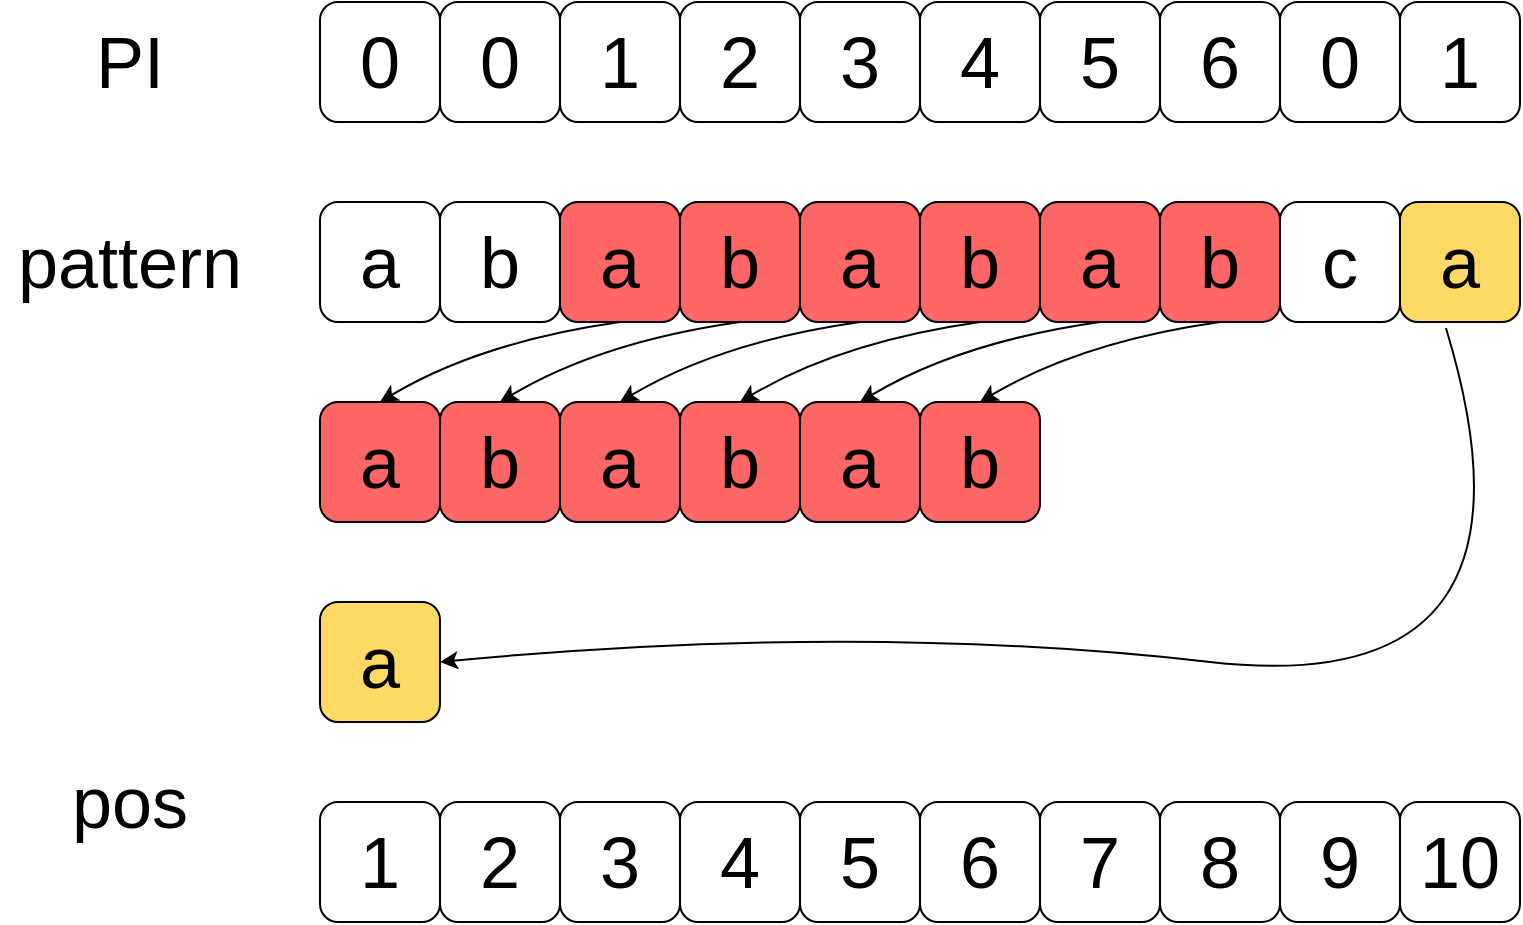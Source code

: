 <mxfile version="12.1.3" pages="1"><diagram id="4RNCyWuAjdy5Iw7a6A_I" name="Page-1"><mxGraphModel dx="2475" dy="576" grid="1" gridSize="10" guides="1" tooltips="1" connect="1" arrows="1" fold="1" page="1" pageScale="1" pageWidth="827" pageHeight="1169" math="0" shadow="0"><root><mxCell id="0"/><mxCell id="1" parent="0"/><mxCell id="FOo7q6wRIEAFXn_oM78n-1" value="&lt;font style=&quot;font-size: 36px&quot;&gt;a&lt;/font&gt;" style="rounded=1;whiteSpace=wrap;html=1;" vertex="1" parent="1"><mxGeometry x="100" y="140" width="60" height="60" as="geometry"/></mxCell><mxCell id="FOo7q6wRIEAFXn_oM78n-2" value="&lt;span style=&quot;font-size: 36px&quot;&gt;b&lt;/span&gt;" style="rounded=1;whiteSpace=wrap;html=1;" vertex="1" parent="1"><mxGeometry x="160" y="140" width="60" height="60" as="geometry"/></mxCell><mxCell id="FOo7q6wRIEAFXn_oM78n-3" value="&lt;span style=&quot;font-size: 36px&quot;&gt;a&lt;/span&gt;" style="rounded=1;whiteSpace=wrap;html=1;fillColor=#FF6666;" vertex="1" parent="1"><mxGeometry x="220" y="140" width="60" height="60" as="geometry"/></mxCell><mxCell id="FOo7q6wRIEAFXn_oM78n-4" value="&lt;span style=&quot;font-size: 36px&quot;&gt;b&lt;/span&gt;" style="rounded=1;whiteSpace=wrap;html=1;fillColor=#FF6666;" vertex="1" parent="1"><mxGeometry x="280" y="140" width="60" height="60" as="geometry"/></mxCell><mxCell id="FOo7q6wRIEAFXn_oM78n-5" value="&lt;span style=&quot;font-size: 36px&quot;&gt;a&lt;/span&gt;" style="rounded=1;whiteSpace=wrap;html=1;fillColor=#FF6666;" vertex="1" parent="1"><mxGeometry x="340" y="140" width="60" height="60" as="geometry"/></mxCell><mxCell id="FOo7q6wRIEAFXn_oM78n-6" value="&lt;span style=&quot;font-size: 36px&quot;&gt;b&lt;/span&gt;" style="rounded=1;whiteSpace=wrap;html=1;fillColor=#FF6666;" vertex="1" parent="1"><mxGeometry x="400" y="140" width="60" height="60" as="geometry"/></mxCell><mxCell id="FOo7q6wRIEAFXn_oM78n-7" value="&lt;span style=&quot;font-size: 36px&quot;&gt;a&lt;/span&gt;" style="rounded=1;whiteSpace=wrap;html=1;fillColor=#FF6666;" vertex="1" parent="1"><mxGeometry x="460" y="140" width="60" height="60" as="geometry"/></mxCell><mxCell id="FOo7q6wRIEAFXn_oM78n-8" value="&lt;span style=&quot;font-size: 36px&quot;&gt;b&lt;/span&gt;" style="rounded=1;whiteSpace=wrap;html=1;fillColor=#FF6666;" vertex="1" parent="1"><mxGeometry x="520" y="140" width="60" height="60" as="geometry"/></mxCell><mxCell id="FOo7q6wRIEAFXn_oM78n-9" value="&lt;span style=&quot;font-size: 36px&quot;&gt;c&lt;/span&gt;" style="rounded=1;whiteSpace=wrap;html=1;" vertex="1" parent="1"><mxGeometry x="580" y="140" width="60" height="60" as="geometry"/></mxCell><mxCell id="FOo7q6wRIEAFXn_oM78n-10" value="&lt;span style=&quot;font-size: 36px&quot;&gt;a&lt;/span&gt;" style="rounded=1;whiteSpace=wrap;html=1;fillColor=#FFD966;" vertex="1" parent="1"><mxGeometry x="640" y="140" width="60" height="60" as="geometry"/></mxCell><mxCell id="FOo7q6wRIEAFXn_oM78n-11" value="&lt;font style=&quot;font-size: 36px&quot;&gt;pattern&lt;/font&gt;" style="text;html=1;strokeColor=none;fillColor=none;align=center;verticalAlign=middle;whiteSpace=wrap;rounded=0;" vertex="1" parent="1"><mxGeometry x="-60" y="160" width="130" height="20" as="geometry"/></mxCell><mxCell id="FOo7q6wRIEAFXn_oM78n-12" value="&lt;span style=&quot;font-size: 36px&quot;&gt;0&lt;/span&gt;" style="rounded=1;whiteSpace=wrap;html=1;" vertex="1" parent="1"><mxGeometry x="100" y="40" width="60" height="60" as="geometry"/></mxCell><mxCell id="FOo7q6wRIEAFXn_oM78n-13" value="&lt;span style=&quot;font-size: 36px&quot;&gt;0&lt;/span&gt;" style="rounded=1;whiteSpace=wrap;html=1;" vertex="1" parent="1"><mxGeometry x="160" y="40" width="60" height="60" as="geometry"/></mxCell><mxCell id="FOo7q6wRIEAFXn_oM78n-14" value="&lt;span style=&quot;font-size: 36px&quot;&gt;1&lt;/span&gt;" style="rounded=1;whiteSpace=wrap;html=1;" vertex="1" parent="1"><mxGeometry x="220" y="40" width="60" height="60" as="geometry"/></mxCell><mxCell id="FOo7q6wRIEAFXn_oM78n-15" value="&lt;span style=&quot;font-size: 36px&quot;&gt;2&lt;/span&gt;" style="rounded=1;whiteSpace=wrap;html=1;" vertex="1" parent="1"><mxGeometry x="280" y="40" width="60" height="60" as="geometry"/></mxCell><mxCell id="FOo7q6wRIEAFXn_oM78n-16" value="&lt;span style=&quot;font-size: 36px&quot;&gt;3&lt;/span&gt;" style="rounded=1;whiteSpace=wrap;html=1;" vertex="1" parent="1"><mxGeometry x="340" y="40" width="60" height="60" as="geometry"/></mxCell><mxCell id="FOo7q6wRIEAFXn_oM78n-17" value="&lt;span style=&quot;font-size: 36px&quot;&gt;4&lt;/span&gt;" style="rounded=1;whiteSpace=wrap;html=1;" vertex="1" parent="1"><mxGeometry x="400" y="40" width="60" height="60" as="geometry"/></mxCell><mxCell id="FOo7q6wRIEAFXn_oM78n-18" value="&lt;span style=&quot;font-size: 36px&quot;&gt;5&lt;/span&gt;" style="rounded=1;whiteSpace=wrap;html=1;" vertex="1" parent="1"><mxGeometry x="460" y="40" width="60" height="60" as="geometry"/></mxCell><mxCell id="FOo7q6wRIEAFXn_oM78n-19" value="&lt;span style=&quot;font-size: 36px&quot;&gt;6&lt;/span&gt;" style="rounded=1;whiteSpace=wrap;html=1;" vertex="1" parent="1"><mxGeometry x="520" y="40" width="60" height="60" as="geometry"/></mxCell><mxCell id="FOo7q6wRIEAFXn_oM78n-20" value="&lt;span style=&quot;font-size: 36px&quot;&gt;0&lt;/span&gt;" style="rounded=1;whiteSpace=wrap;html=1;" vertex="1" parent="1"><mxGeometry x="580" y="40" width="60" height="60" as="geometry"/></mxCell><mxCell id="FOo7q6wRIEAFXn_oM78n-21" value="&lt;span style=&quot;font-size: 36px&quot;&gt;1&lt;/span&gt;" style="rounded=1;whiteSpace=wrap;html=1;" vertex="1" parent="1"><mxGeometry x="640" y="40" width="60" height="60" as="geometry"/></mxCell><mxCell id="FOo7q6wRIEAFXn_oM78n-22" value="&lt;span style=&quot;font-size: 36px&quot;&gt;PI&lt;/span&gt;" style="text;html=1;strokeColor=none;fillColor=none;align=center;verticalAlign=middle;whiteSpace=wrap;rounded=0;" vertex="1" parent="1"><mxGeometry x="-60" y="60" width="130" height="20" as="geometry"/></mxCell><mxCell id="FOo7q6wRIEAFXn_oM78n-29" value="&lt;span style=&quot;font-size: 36px&quot;&gt;a&lt;/span&gt;" style="rounded=1;whiteSpace=wrap;html=1;fillColor=#FF6666;" vertex="1" parent="1"><mxGeometry x="100" y="240" width="60" height="60" as="geometry"/></mxCell><mxCell id="FOo7q6wRIEAFXn_oM78n-30" value="&lt;span style=&quot;font-size: 36px&quot;&gt;b&lt;/span&gt;" style="rounded=1;whiteSpace=wrap;html=1;fillColor=#FF6666;" vertex="1" parent="1"><mxGeometry x="160" y="240" width="60" height="60" as="geometry"/></mxCell><mxCell id="FOo7q6wRIEAFXn_oM78n-31" value="&lt;span style=&quot;font-size: 36px&quot;&gt;a&lt;/span&gt;" style="rounded=1;whiteSpace=wrap;html=1;fillColor=#FF6666;" vertex="1" parent="1"><mxGeometry x="220" y="240" width="60" height="60" as="geometry"/></mxCell><mxCell id="FOo7q6wRIEAFXn_oM78n-32" value="&lt;span style=&quot;font-size: 36px&quot;&gt;b&lt;/span&gt;" style="rounded=1;whiteSpace=wrap;html=1;fillColor=#FF6666;" vertex="1" parent="1"><mxGeometry x="280" y="240" width="60" height="60" as="geometry"/></mxCell><mxCell id="FOo7q6wRIEAFXn_oM78n-33" value="&lt;span style=&quot;font-size: 36px&quot;&gt;a&lt;/span&gt;" style="rounded=1;whiteSpace=wrap;html=1;fillColor=#FF6666;" vertex="1" parent="1"><mxGeometry x="340" y="240" width="60" height="60" as="geometry"/></mxCell><mxCell id="FOo7q6wRIEAFXn_oM78n-34" value="&lt;span style=&quot;font-size: 36px&quot;&gt;b&lt;/span&gt;" style="rounded=1;whiteSpace=wrap;html=1;fillColor=#FF6666;" vertex="1" parent="1"><mxGeometry x="400" y="240" width="60" height="60" as="geometry"/></mxCell><mxCell id="FOo7q6wRIEAFXn_oM78n-35" value="&lt;span style=&quot;font-size: 36px&quot;&gt;a&lt;/span&gt;" style="rounded=1;whiteSpace=wrap;html=1;fillColor=#FFD966;" vertex="1" parent="1"><mxGeometry x="100" y="340" width="60" height="60" as="geometry"/></mxCell><mxCell id="FOo7q6wRIEAFXn_oM78n-46" value="" style="curved=1;endArrow=classic;html=1;exitX=0.5;exitY=1;exitDx=0;exitDy=0;entryX=0.5;entryY=0;entryDx=0;entryDy=0;" edge="1" parent="1" source="FOo7q6wRIEAFXn_oM78n-3" target="FOo7q6wRIEAFXn_oM78n-29"><mxGeometry width="50" height="50" relative="1" as="geometry"><mxPoint x="-60" y="450" as="sourcePoint"/><mxPoint x="-10" y="400" as="targetPoint"/><Array as="points"><mxPoint x="180" y="210"/></Array></mxGeometry></mxCell><mxCell id="FOo7q6wRIEAFXn_oM78n-47" value="" style="curved=1;endArrow=classic;html=1;exitX=0.5;exitY=1;exitDx=0;exitDy=0;entryX=0.5;entryY=0;entryDx=0;entryDy=0;" edge="1" parent="1"><mxGeometry width="50" height="50" relative="1" as="geometry"><mxPoint x="310" y="200" as="sourcePoint"/><mxPoint x="190" y="240" as="targetPoint"/><Array as="points"><mxPoint x="240" y="210"/></Array></mxGeometry></mxCell><mxCell id="FOo7q6wRIEAFXn_oM78n-48" value="" style="curved=1;endArrow=classic;html=1;exitX=0.5;exitY=1;exitDx=0;exitDy=0;entryX=0.5;entryY=0;entryDx=0;entryDy=0;" edge="1" parent="1"><mxGeometry width="50" height="50" relative="1" as="geometry"><mxPoint x="370" y="200" as="sourcePoint"/><mxPoint x="250" y="240" as="targetPoint"/><Array as="points"><mxPoint x="300" y="210"/></Array></mxGeometry></mxCell><mxCell id="FOo7q6wRIEAFXn_oM78n-49" value="" style="curved=1;endArrow=classic;html=1;exitX=0.5;exitY=1;exitDx=0;exitDy=0;entryX=0.5;entryY=0;entryDx=0;entryDy=0;" edge="1" parent="1"><mxGeometry width="50" height="50" relative="1" as="geometry"><mxPoint x="430" y="200" as="sourcePoint"/><mxPoint x="310" y="240" as="targetPoint"/><Array as="points"><mxPoint x="360" y="210"/></Array></mxGeometry></mxCell><mxCell id="FOo7q6wRIEAFXn_oM78n-50" value="" style="curved=1;endArrow=classic;html=1;exitX=0.5;exitY=1;exitDx=0;exitDy=0;entryX=0.5;entryY=0;entryDx=0;entryDy=0;" edge="1" parent="1"><mxGeometry width="50" height="50" relative="1" as="geometry"><mxPoint x="490" y="200" as="sourcePoint"/><mxPoint x="370" y="240" as="targetPoint"/><Array as="points"><mxPoint x="420" y="210"/></Array></mxGeometry></mxCell><mxCell id="FOo7q6wRIEAFXn_oM78n-51" value="" style="curved=1;endArrow=classic;html=1;exitX=0.5;exitY=1;exitDx=0;exitDy=0;entryX=0.5;entryY=0;entryDx=0;entryDy=0;" edge="1" parent="1"><mxGeometry width="50" height="50" relative="1" as="geometry"><mxPoint x="550" y="200" as="sourcePoint"/><mxPoint x="430" y="240" as="targetPoint"/><Array as="points"><mxPoint x="480" y="210"/></Array></mxGeometry></mxCell><mxCell id="FOo7q6wRIEAFXn_oM78n-55" value="" style="curved=1;endArrow=classic;html=1;exitX=0.383;exitY=1.05;exitDx=0;exitDy=0;exitPerimeter=0;entryX=1;entryY=0.5;entryDx=0;entryDy=0;" edge="1" parent="1" source="FOo7q6wRIEAFXn_oM78n-10" target="FOo7q6wRIEAFXn_oM78n-35"><mxGeometry width="50" height="50" relative="1" as="geometry"><mxPoint x="-60" y="470" as="sourcePoint"/><mxPoint x="-10" y="420" as="targetPoint"/><Array as="points"><mxPoint x="720" y="390"/><mxPoint x="370" y="350"/></Array></mxGeometry></mxCell><mxCell id="FOo7q6wRIEAFXn_oM78n-56" value="&lt;span style=&quot;font-size: 36px&quot;&gt;pos&lt;/span&gt;" style="text;html=1;strokeColor=none;fillColor=none;align=center;verticalAlign=middle;whiteSpace=wrap;rounded=0;" vertex="1" parent="1"><mxGeometry x="-60" y="430" width="130" height="20" as="geometry"/></mxCell><mxCell id="FOo7q6wRIEAFXn_oM78n-57" value="&lt;span style=&quot;font-size: 36px&quot;&gt;1&lt;/span&gt;" style="rounded=1;whiteSpace=wrap;html=1;" vertex="1" parent="1"><mxGeometry x="100" y="440" width="60" height="60" as="geometry"/></mxCell><mxCell id="FOo7q6wRIEAFXn_oM78n-58" value="&lt;span style=&quot;font-size: 36px&quot;&gt;2&lt;/span&gt;" style="rounded=1;whiteSpace=wrap;html=1;" vertex="1" parent="1"><mxGeometry x="160" y="440" width="60" height="60" as="geometry"/></mxCell><mxCell id="FOo7q6wRIEAFXn_oM78n-59" value="&lt;span style=&quot;font-size: 36px&quot;&gt;3&lt;/span&gt;" style="rounded=1;whiteSpace=wrap;html=1;" vertex="1" parent="1"><mxGeometry x="220" y="440" width="60" height="60" as="geometry"/></mxCell><mxCell id="FOo7q6wRIEAFXn_oM78n-60" value="&lt;span style=&quot;font-size: 36px&quot;&gt;4&lt;/span&gt;" style="rounded=1;whiteSpace=wrap;html=1;" vertex="1" parent="1"><mxGeometry x="280" y="440" width="60" height="60" as="geometry"/></mxCell><mxCell id="FOo7q6wRIEAFXn_oM78n-61" value="&lt;span style=&quot;font-size: 36px&quot;&gt;5&lt;/span&gt;" style="rounded=1;whiteSpace=wrap;html=1;" vertex="1" parent="1"><mxGeometry x="340" y="440" width="60" height="60" as="geometry"/></mxCell><mxCell id="FOo7q6wRIEAFXn_oM78n-62" value="&lt;span style=&quot;font-size: 36px&quot;&gt;6&lt;/span&gt;" style="rounded=1;whiteSpace=wrap;html=1;" vertex="1" parent="1"><mxGeometry x="400" y="440" width="60" height="60" as="geometry"/></mxCell><mxCell id="FOo7q6wRIEAFXn_oM78n-63" value="&lt;span style=&quot;font-size: 36px&quot;&gt;7&lt;/span&gt;" style="rounded=1;whiteSpace=wrap;html=1;" vertex="1" parent="1"><mxGeometry x="460" y="440" width="60" height="60" as="geometry"/></mxCell><mxCell id="FOo7q6wRIEAFXn_oM78n-64" value="&lt;span style=&quot;font-size: 36px&quot;&gt;8&lt;/span&gt;" style="rounded=1;whiteSpace=wrap;html=1;" vertex="1" parent="1"><mxGeometry x="520" y="440" width="60" height="60" as="geometry"/></mxCell><mxCell id="FOo7q6wRIEAFXn_oM78n-65" value="&lt;span style=&quot;font-size: 36px&quot;&gt;9&lt;/span&gt;" style="rounded=1;whiteSpace=wrap;html=1;" vertex="1" parent="1"><mxGeometry x="580" y="440" width="60" height="60" as="geometry"/></mxCell><mxCell id="FOo7q6wRIEAFXn_oM78n-66" value="&lt;span style=&quot;font-size: 36px&quot;&gt;10&lt;/span&gt;" style="rounded=1;whiteSpace=wrap;html=1;" vertex="1" parent="1"><mxGeometry x="640" y="440" width="60" height="60" as="geometry"/></mxCell></root></mxGraphModel></diagram></mxfile>